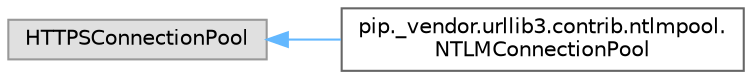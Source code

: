 digraph "Graphical Class Hierarchy"
{
 // LATEX_PDF_SIZE
  bgcolor="transparent";
  edge [fontname=Helvetica,fontsize=10,labelfontname=Helvetica,labelfontsize=10];
  node [fontname=Helvetica,fontsize=10,shape=box,height=0.2,width=0.4];
  rankdir="LR";
  Node0 [id="Node000000",label="HTTPSConnectionPool",height=0.2,width=0.4,color="grey60", fillcolor="#E0E0E0", style="filled",tooltip=" "];
  Node0 -> Node1 [id="edge1941_Node000000_Node000001",dir="back",color="steelblue1",style="solid",tooltip=" "];
  Node1 [id="Node000001",label="pip._vendor.urllib3.contrib.ntlmpool.\lNTLMConnectionPool",height=0.2,width=0.4,color="grey40", fillcolor="white", style="filled",URL="$classpip_1_1__vendor_1_1urllib3_1_1contrib_1_1ntlmpool_1_1_n_t_l_m_connection_pool.html",tooltip=" "];
}
